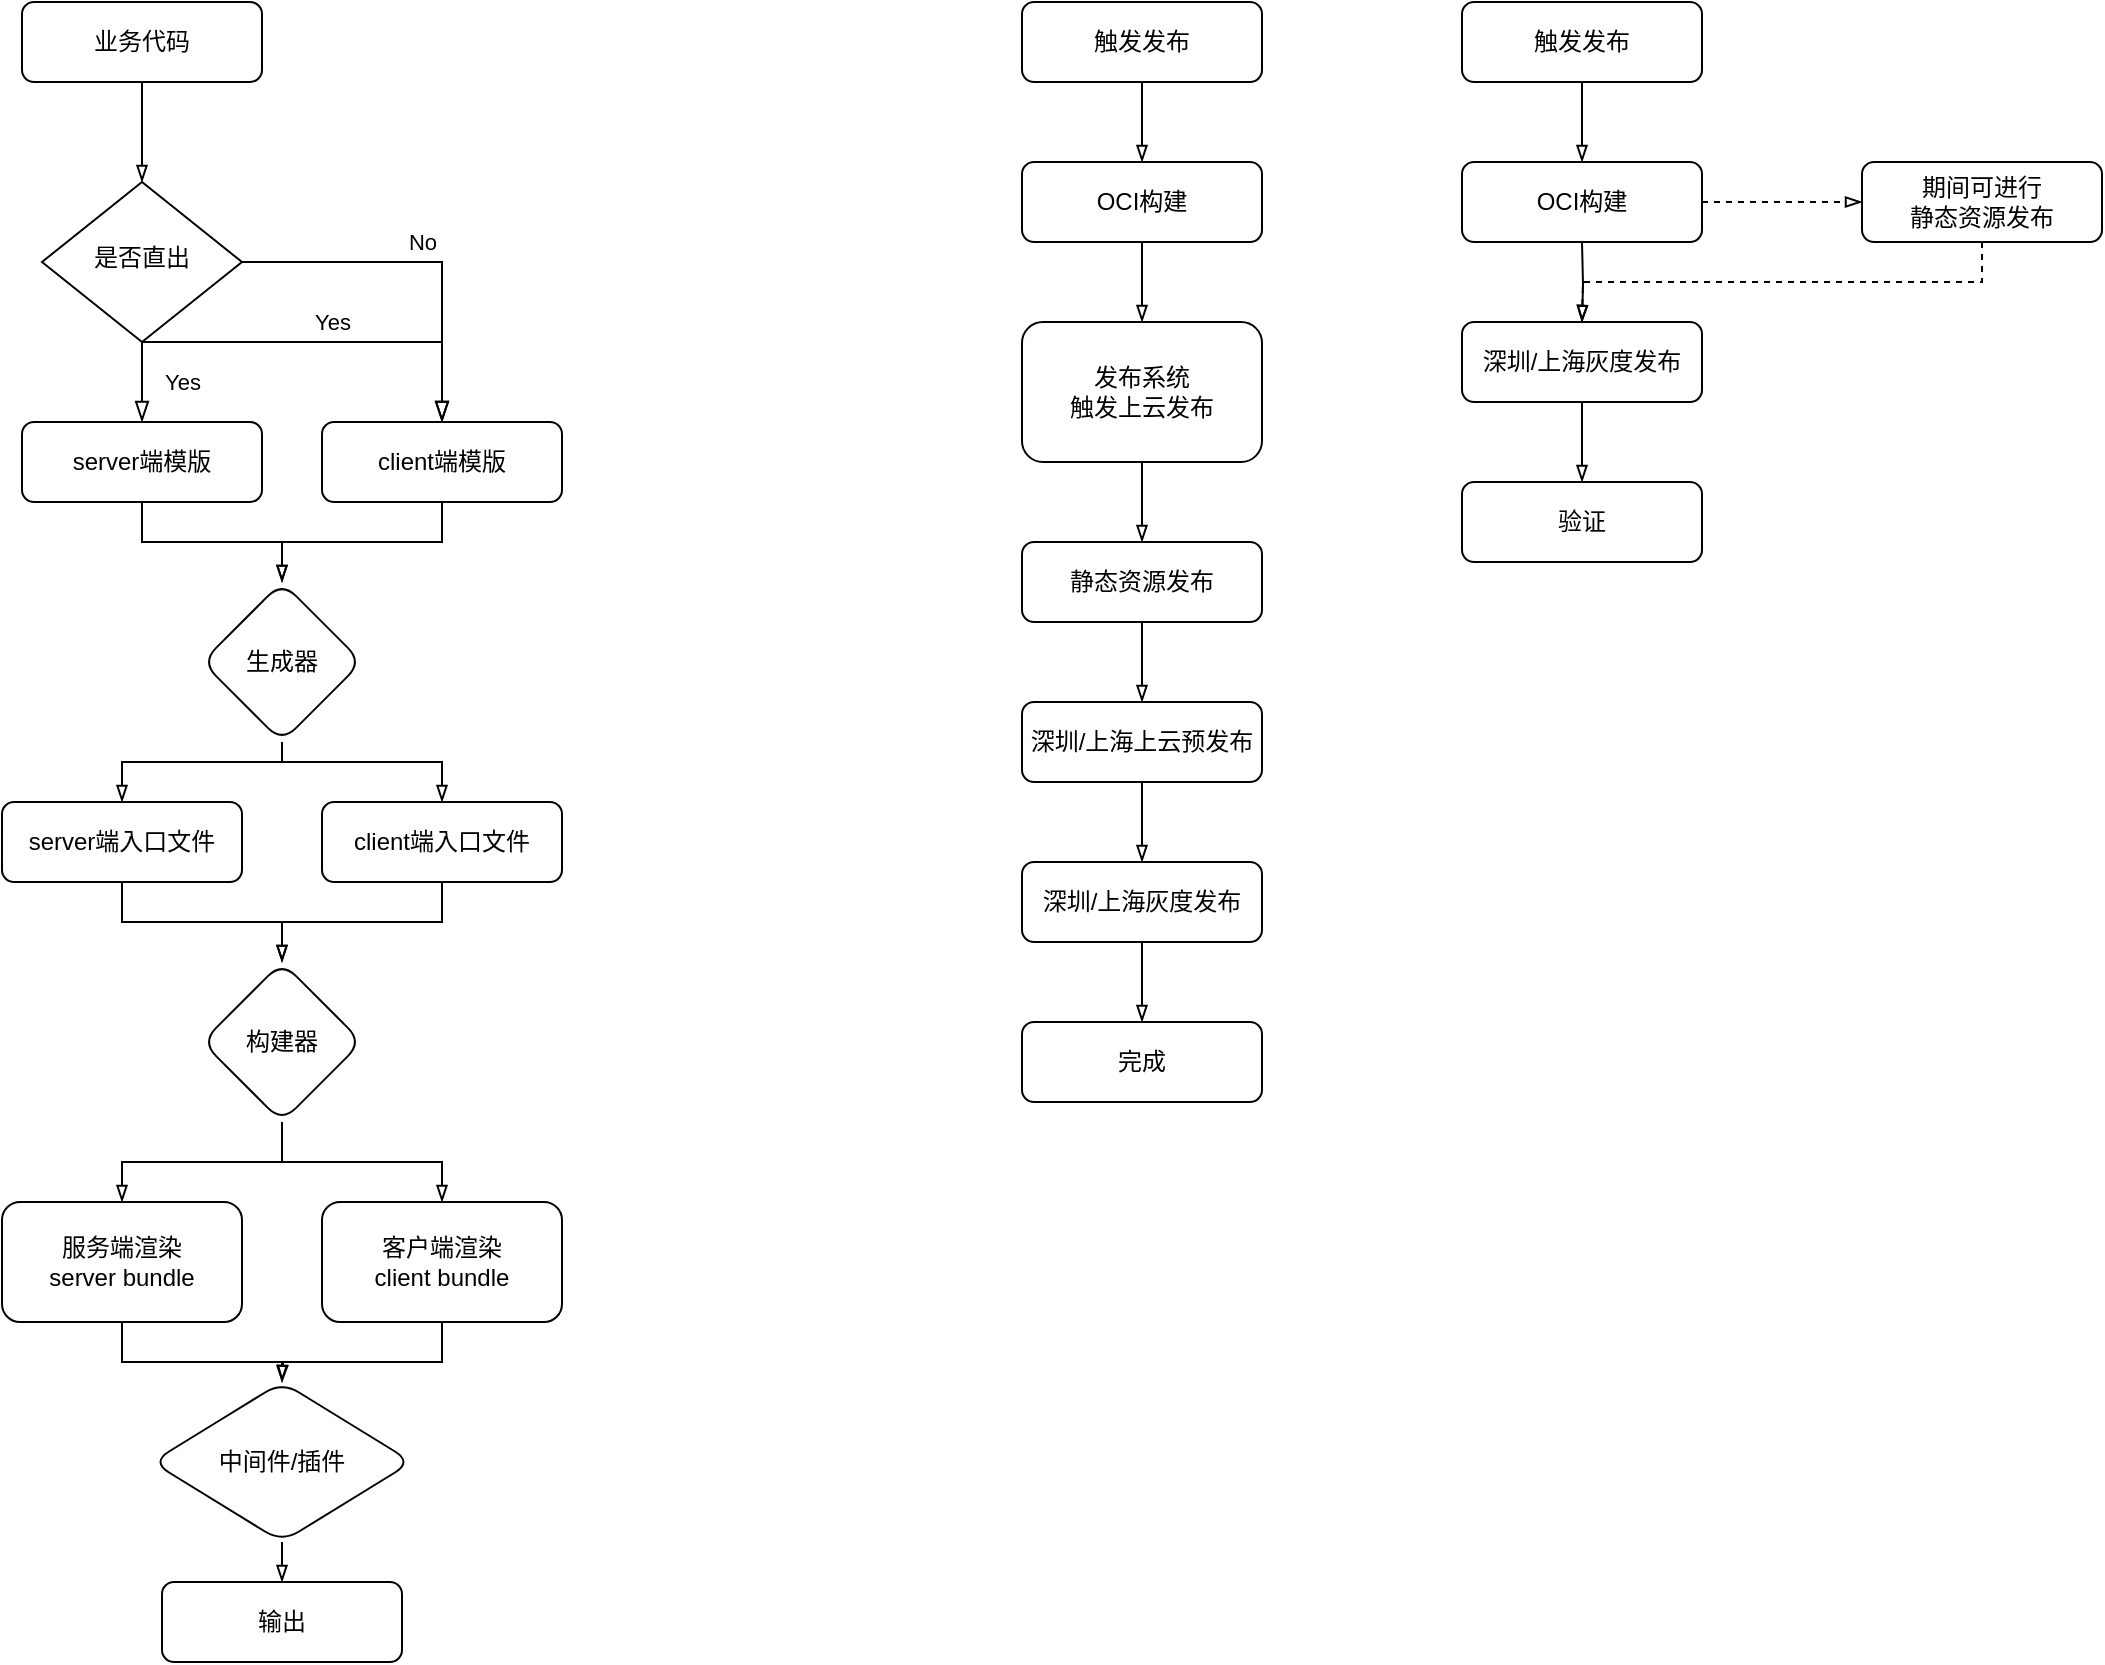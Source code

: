 <mxfile version="20.8.1" type="github">
  <diagram id="C5RBs43oDa-KdzZeNtuy" name="Page-1">
    <mxGraphModel dx="1380" dy="883" grid="1" gridSize="10" guides="1" tooltips="1" connect="1" arrows="1" fold="1" page="1" pageScale="1" pageWidth="827" pageHeight="1169" math="0" shadow="0">
      <root>
        <mxCell id="WIyWlLk6GJQsqaUBKTNV-0" />
        <mxCell id="WIyWlLk6GJQsqaUBKTNV-1" parent="WIyWlLk6GJQsqaUBKTNV-0" />
        <mxCell id="hp7awR136EcU53atFRj2-7" value="" style="edgeStyle=orthogonalEdgeStyle;rounded=0;orthogonalLoop=1;jettySize=auto;html=1;endArrow=blockThin;endFill=0;" edge="1" parent="WIyWlLk6GJQsqaUBKTNV-1" source="WIyWlLk6GJQsqaUBKTNV-3" target="WIyWlLk6GJQsqaUBKTNV-6">
          <mxGeometry relative="1" as="geometry" />
        </mxCell>
        <mxCell id="WIyWlLk6GJQsqaUBKTNV-3" value="业务代码" style="rounded=1;whiteSpace=wrap;html=1;fontSize=12;glass=0;strokeWidth=1;shadow=0;" parent="WIyWlLk6GJQsqaUBKTNV-1" vertex="1">
          <mxGeometry x="160" y="80" width="120" height="40" as="geometry" />
        </mxCell>
        <mxCell id="WIyWlLk6GJQsqaUBKTNV-4" value="Yes" style="rounded=0;html=1;jettySize=auto;orthogonalLoop=1;fontSize=11;endArrow=blockThin;endFill=0;endSize=8;strokeWidth=1;shadow=0;labelBackgroundColor=none;edgeStyle=orthogonalEdgeStyle;" parent="WIyWlLk6GJQsqaUBKTNV-1" source="WIyWlLk6GJQsqaUBKTNV-6" edge="1">
          <mxGeometry y="20" relative="1" as="geometry">
            <mxPoint as="offset" />
            <mxPoint x="220" y="290" as="targetPoint" />
          </mxGeometry>
        </mxCell>
        <mxCell id="WIyWlLk6GJQsqaUBKTNV-5" value="No" style="edgeStyle=orthogonalEdgeStyle;rounded=0;html=1;jettySize=auto;orthogonalLoop=1;fontSize=11;endArrow=blockThin;endFill=0;endSize=8;strokeWidth=1;shadow=0;labelBackgroundColor=none;" parent="WIyWlLk6GJQsqaUBKTNV-1" source="WIyWlLk6GJQsqaUBKTNV-6" target="WIyWlLk6GJQsqaUBKTNV-7" edge="1">
          <mxGeometry y="10" relative="1" as="geometry">
            <mxPoint as="offset" />
          </mxGeometry>
        </mxCell>
        <mxCell id="WIyWlLk6GJQsqaUBKTNV-6" value="是否直出" style="rhombus;whiteSpace=wrap;html=1;shadow=0;fontFamily=Helvetica;fontSize=12;align=center;strokeWidth=1;spacing=6;spacingTop=-4;" parent="WIyWlLk6GJQsqaUBKTNV-1" vertex="1">
          <mxGeometry x="170" y="170" width="100" height="80" as="geometry" />
        </mxCell>
        <mxCell id="hp7awR136EcU53atFRj2-22" style="edgeStyle=orthogonalEdgeStyle;rounded=0;orthogonalLoop=1;jettySize=auto;html=1;exitX=0.5;exitY=1;exitDx=0;exitDy=0;entryX=0.5;entryY=0;entryDx=0;entryDy=0;endArrow=blockThin;endFill=0;" edge="1" parent="WIyWlLk6GJQsqaUBKTNV-1" source="WIyWlLk6GJQsqaUBKTNV-7" target="hp7awR136EcU53atFRj2-20">
          <mxGeometry relative="1" as="geometry">
            <Array as="points">
              <mxPoint x="370" y="350" />
              <mxPoint x="290" y="350" />
            </Array>
          </mxGeometry>
        </mxCell>
        <mxCell id="WIyWlLk6GJQsqaUBKTNV-7" value="client端模版" style="rounded=1;whiteSpace=wrap;html=1;fontSize=12;glass=0;strokeWidth=1;shadow=0;" parent="WIyWlLk6GJQsqaUBKTNV-1" vertex="1">
          <mxGeometry x="310" y="290" width="120" height="40" as="geometry" />
        </mxCell>
        <mxCell id="hp7awR136EcU53atFRj2-21" value="" style="edgeStyle=orthogonalEdgeStyle;rounded=0;orthogonalLoop=1;jettySize=auto;html=1;endArrow=blockThin;endFill=0;" edge="1" parent="WIyWlLk6GJQsqaUBKTNV-1" source="hp7awR136EcU53atFRj2-1" target="hp7awR136EcU53atFRj2-20">
          <mxGeometry relative="1" as="geometry" />
        </mxCell>
        <mxCell id="hp7awR136EcU53atFRj2-1" value="server端模版" style="rounded=1;whiteSpace=wrap;html=1;fontSize=12;glass=0;strokeWidth=1;shadow=0;" vertex="1" parent="WIyWlLk6GJQsqaUBKTNV-1">
          <mxGeometry x="160" y="290" width="120" height="40" as="geometry" />
        </mxCell>
        <mxCell id="hp7awR136EcU53atFRj2-2" style="edgeStyle=orthogonalEdgeStyle;rounded=0;orthogonalLoop=1;jettySize=auto;html=1;exitX=0.5;exitY=1;exitDx=0;exitDy=0;" edge="1" parent="WIyWlLk6GJQsqaUBKTNV-1" source="WIyWlLk6GJQsqaUBKTNV-6" target="WIyWlLk6GJQsqaUBKTNV-6">
          <mxGeometry relative="1" as="geometry" />
        </mxCell>
        <mxCell id="hp7awR136EcU53atFRj2-4" value="Yes" style="edgeStyle=orthogonalEdgeStyle;rounded=0;html=1;jettySize=auto;orthogonalLoop=1;fontSize=11;endArrow=blockThin;endFill=0;endSize=8;strokeWidth=1;shadow=0;labelBackgroundColor=none;exitX=0.5;exitY=1;exitDx=0;exitDy=0;entryX=0.5;entryY=0;entryDx=0;entryDy=0;" edge="1" parent="WIyWlLk6GJQsqaUBKTNV-1" source="WIyWlLk6GJQsqaUBKTNV-6" target="WIyWlLk6GJQsqaUBKTNV-7">
          <mxGeometry y="10" relative="1" as="geometry">
            <mxPoint as="offset" />
            <mxPoint x="280" y="220" as="sourcePoint" />
            <mxPoint x="380" y="280" as="targetPoint" />
            <Array as="points">
              <mxPoint x="370" y="250" />
            </Array>
          </mxGeometry>
        </mxCell>
        <mxCell id="hp7awR136EcU53atFRj2-15" value="" style="edgeStyle=orthogonalEdgeStyle;rounded=0;orthogonalLoop=1;jettySize=auto;html=1;endArrow=blockThin;endFill=0;" edge="1" parent="WIyWlLk6GJQsqaUBKTNV-1" source="hp7awR136EcU53atFRj2-8">
          <mxGeometry x="0.5" y="30" relative="1" as="geometry">
            <mxPoint x="290" y="560" as="targetPoint" />
            <Array as="points">
              <mxPoint x="370" y="540" />
              <mxPoint x="290" y="540" />
            </Array>
            <mxPoint as="offset" />
          </mxGeometry>
        </mxCell>
        <mxCell id="hp7awR136EcU53atFRj2-8" value="client端入口文件" style="rounded=1;whiteSpace=wrap;html=1;fontSize=12;glass=0;strokeWidth=1;shadow=0;" vertex="1" parent="WIyWlLk6GJQsqaUBKTNV-1">
          <mxGeometry x="310" y="480" width="120" height="40" as="geometry" />
        </mxCell>
        <mxCell id="hp7awR136EcU53atFRj2-13" value="" style="edgeStyle=orthogonalEdgeStyle;rounded=0;orthogonalLoop=1;jettySize=auto;html=1;endArrow=blockThin;endFill=0;" edge="1" parent="WIyWlLk6GJQsqaUBKTNV-1" source="hp7awR136EcU53atFRj2-10" target="hp7awR136EcU53atFRj2-12">
          <mxGeometry relative="1" as="geometry" />
        </mxCell>
        <mxCell id="hp7awR136EcU53atFRj2-10" value="server端入口文件" style="rounded=1;whiteSpace=wrap;html=1;fontSize=12;glass=0;strokeWidth=1;shadow=0;" vertex="1" parent="WIyWlLk6GJQsqaUBKTNV-1">
          <mxGeometry x="150" y="480" width="120" height="40" as="geometry" />
        </mxCell>
        <mxCell id="hp7awR136EcU53atFRj2-17" value="" style="edgeStyle=orthogonalEdgeStyle;rounded=0;orthogonalLoop=1;jettySize=auto;html=1;endArrow=blockThin;endFill=0;" edge="1" parent="WIyWlLk6GJQsqaUBKTNV-1" source="hp7awR136EcU53atFRj2-12" target="hp7awR136EcU53atFRj2-16">
          <mxGeometry relative="1" as="geometry" />
        </mxCell>
        <mxCell id="hp7awR136EcU53atFRj2-19" style="edgeStyle=orthogonalEdgeStyle;rounded=0;orthogonalLoop=1;jettySize=auto;html=1;entryX=0.5;entryY=0;entryDx=0;entryDy=0;endArrow=blockThin;endFill=0;" edge="1" parent="WIyWlLk6GJQsqaUBKTNV-1" source="hp7awR136EcU53atFRj2-12" target="hp7awR136EcU53atFRj2-18">
          <mxGeometry relative="1" as="geometry" />
        </mxCell>
        <mxCell id="hp7awR136EcU53atFRj2-12" value="构建器" style="rhombus;whiteSpace=wrap;html=1;rounded=1;glass=0;strokeWidth=1;shadow=0;" vertex="1" parent="WIyWlLk6GJQsqaUBKTNV-1">
          <mxGeometry x="250" y="560" width="80" height="80" as="geometry" />
        </mxCell>
        <mxCell id="hp7awR136EcU53atFRj2-26" value="" style="edgeStyle=orthogonalEdgeStyle;rounded=0;orthogonalLoop=1;jettySize=auto;html=1;endArrow=blockThin;endFill=0;" edge="1" parent="WIyWlLk6GJQsqaUBKTNV-1" source="hp7awR136EcU53atFRj2-16" target="hp7awR136EcU53atFRj2-25">
          <mxGeometry relative="1" as="geometry" />
        </mxCell>
        <mxCell id="hp7awR136EcU53atFRj2-16" value="服务端渲染&lt;br&gt;server bundle" style="whiteSpace=wrap;html=1;rounded=1;glass=0;strokeWidth=1;shadow=0;" vertex="1" parent="WIyWlLk6GJQsqaUBKTNV-1">
          <mxGeometry x="150" y="680" width="120" height="60" as="geometry" />
        </mxCell>
        <mxCell id="hp7awR136EcU53atFRj2-27" style="edgeStyle=orthogonalEdgeStyle;rounded=0;orthogonalLoop=1;jettySize=auto;html=1;exitX=0.5;exitY=1;exitDx=0;exitDy=0;endArrow=blockThin;endFill=0;" edge="1" parent="WIyWlLk6GJQsqaUBKTNV-1" source="hp7awR136EcU53atFRj2-18">
          <mxGeometry relative="1" as="geometry">
            <mxPoint x="290" y="770" as="targetPoint" />
          </mxGeometry>
        </mxCell>
        <mxCell id="hp7awR136EcU53atFRj2-18" value="客户端渲染&lt;br&gt;client bundle" style="whiteSpace=wrap;html=1;rounded=1;glass=0;strokeWidth=1;shadow=0;" vertex="1" parent="WIyWlLk6GJQsqaUBKTNV-1">
          <mxGeometry x="310" y="680" width="120" height="60" as="geometry" />
        </mxCell>
        <mxCell id="hp7awR136EcU53atFRj2-23" style="edgeStyle=orthogonalEdgeStyle;rounded=0;orthogonalLoop=1;jettySize=auto;html=1;exitX=0.5;exitY=1;exitDx=0;exitDy=0;entryX=0.5;entryY=0;entryDx=0;entryDy=0;endArrow=blockThin;endFill=0;" edge="1" parent="WIyWlLk6GJQsqaUBKTNV-1" source="hp7awR136EcU53atFRj2-20" target="hp7awR136EcU53atFRj2-10">
          <mxGeometry relative="1" as="geometry">
            <Array as="points">
              <mxPoint x="290" y="460" />
              <mxPoint x="210" y="460" />
            </Array>
          </mxGeometry>
        </mxCell>
        <mxCell id="hp7awR136EcU53atFRj2-24" style="edgeStyle=orthogonalEdgeStyle;rounded=0;orthogonalLoop=1;jettySize=auto;html=1;exitX=0.5;exitY=1;exitDx=0;exitDy=0;entryX=0.5;entryY=0;entryDx=0;entryDy=0;endArrow=blockThin;endFill=0;" edge="1" parent="WIyWlLk6GJQsqaUBKTNV-1" source="hp7awR136EcU53atFRj2-20" target="hp7awR136EcU53atFRj2-8">
          <mxGeometry relative="1" as="geometry">
            <Array as="points">
              <mxPoint x="290" y="460" />
              <mxPoint x="370" y="460" />
            </Array>
          </mxGeometry>
        </mxCell>
        <mxCell id="hp7awR136EcU53atFRj2-20" value="生成器" style="rhombus;whiteSpace=wrap;html=1;rounded=1;glass=0;strokeWidth=1;shadow=0;" vertex="1" parent="WIyWlLk6GJQsqaUBKTNV-1">
          <mxGeometry x="250" y="370" width="80" height="80" as="geometry" />
        </mxCell>
        <mxCell id="hp7awR136EcU53atFRj2-29" style="edgeStyle=orthogonalEdgeStyle;rounded=0;orthogonalLoop=1;jettySize=auto;html=1;exitX=0.5;exitY=1;exitDx=0;exitDy=0;entryX=0.5;entryY=0;entryDx=0;entryDy=0;endArrow=blockThin;endFill=0;" edge="1" parent="WIyWlLk6GJQsqaUBKTNV-1" source="hp7awR136EcU53atFRj2-25" target="hp7awR136EcU53atFRj2-28">
          <mxGeometry relative="1" as="geometry" />
        </mxCell>
        <mxCell id="hp7awR136EcU53atFRj2-25" value="中间件/插件" style="rhombus;whiteSpace=wrap;html=1;rounded=1;glass=0;strokeWidth=1;shadow=0;" vertex="1" parent="WIyWlLk6GJQsqaUBKTNV-1">
          <mxGeometry x="225" y="770" width="130" height="80" as="geometry" />
        </mxCell>
        <mxCell id="hp7awR136EcU53atFRj2-28" value="输出" style="whiteSpace=wrap;html=1;rounded=1;glass=0;strokeWidth=1;shadow=0;" vertex="1" parent="WIyWlLk6GJQsqaUBKTNV-1">
          <mxGeometry x="230" y="870" width="120" height="40" as="geometry" />
        </mxCell>
        <mxCell id="hp7awR136EcU53atFRj2-33" value="" style="edgeStyle=orthogonalEdgeStyle;rounded=0;orthogonalLoop=1;jettySize=auto;html=1;endArrow=blockThin;endFill=0;" edge="1" parent="WIyWlLk6GJQsqaUBKTNV-1" source="hp7awR136EcU53atFRj2-31" target="hp7awR136EcU53atFRj2-32">
          <mxGeometry relative="1" as="geometry" />
        </mxCell>
        <mxCell id="hp7awR136EcU53atFRj2-31" value="触发发布" style="rounded=1;whiteSpace=wrap;html=1;fontSize=12;glass=0;strokeWidth=1;shadow=0;" vertex="1" parent="WIyWlLk6GJQsqaUBKTNV-1">
          <mxGeometry x="660" y="80" width="120" height="40" as="geometry" />
        </mxCell>
        <mxCell id="hp7awR136EcU53atFRj2-35" value="" style="edgeStyle=orthogonalEdgeStyle;rounded=0;orthogonalLoop=1;jettySize=auto;html=1;endArrow=blockThin;endFill=0;" edge="1" parent="WIyWlLk6GJQsqaUBKTNV-1" source="hp7awR136EcU53atFRj2-32" target="hp7awR136EcU53atFRj2-34">
          <mxGeometry relative="1" as="geometry" />
        </mxCell>
        <mxCell id="hp7awR136EcU53atFRj2-32" value="OCI构建" style="rounded=1;whiteSpace=wrap;html=1;fontSize=12;glass=0;strokeWidth=1;shadow=0;" vertex="1" parent="WIyWlLk6GJQsqaUBKTNV-1">
          <mxGeometry x="660" y="160" width="120" height="40" as="geometry" />
        </mxCell>
        <mxCell id="hp7awR136EcU53atFRj2-37" value="" style="edgeStyle=orthogonalEdgeStyle;rounded=0;orthogonalLoop=1;jettySize=auto;html=1;endArrow=blockThin;endFill=0;" edge="1" parent="WIyWlLk6GJQsqaUBKTNV-1" source="hp7awR136EcU53atFRj2-34">
          <mxGeometry relative="1" as="geometry">
            <mxPoint x="720" y="350" as="targetPoint" />
          </mxGeometry>
        </mxCell>
        <mxCell id="hp7awR136EcU53atFRj2-34" value="发布系统&lt;br&gt;触发上云发布" style="rounded=1;whiteSpace=wrap;html=1;fontSize=12;glass=0;strokeWidth=1;shadow=0;" vertex="1" parent="WIyWlLk6GJQsqaUBKTNV-1">
          <mxGeometry x="660" y="240" width="120" height="70" as="geometry" />
        </mxCell>
        <mxCell id="hp7awR136EcU53atFRj2-42" style="edgeStyle=orthogonalEdgeStyle;rounded=0;orthogonalLoop=1;jettySize=auto;html=1;exitX=0.5;exitY=1;exitDx=0;exitDy=0;entryX=0.5;entryY=0;entryDx=0;entryDy=0;endArrow=blockThin;endFill=0;" edge="1" parent="WIyWlLk6GJQsqaUBKTNV-1" source="hp7awR136EcU53atFRj2-40" target="hp7awR136EcU53atFRj2-41">
          <mxGeometry relative="1" as="geometry" />
        </mxCell>
        <mxCell id="hp7awR136EcU53atFRj2-40" value="静态资源发布" style="rounded=1;whiteSpace=wrap;html=1;fontSize=12;glass=0;strokeWidth=1;shadow=0;" vertex="1" parent="WIyWlLk6GJQsqaUBKTNV-1">
          <mxGeometry x="660" y="350" width="120" height="40" as="geometry" />
        </mxCell>
        <mxCell id="hp7awR136EcU53atFRj2-44" value="" style="edgeStyle=orthogonalEdgeStyle;rounded=0;orthogonalLoop=1;jettySize=auto;html=1;endArrow=blockThin;endFill=0;" edge="1" parent="WIyWlLk6GJQsqaUBKTNV-1" source="hp7awR136EcU53atFRj2-41" target="hp7awR136EcU53atFRj2-43">
          <mxGeometry relative="1" as="geometry" />
        </mxCell>
        <mxCell id="hp7awR136EcU53atFRj2-41" value="深圳/上海上云预发布" style="rounded=1;whiteSpace=wrap;html=1;fontSize=12;glass=0;strokeWidth=1;shadow=0;" vertex="1" parent="WIyWlLk6GJQsqaUBKTNV-1">
          <mxGeometry x="660" y="430" width="120" height="40" as="geometry" />
        </mxCell>
        <mxCell id="hp7awR136EcU53atFRj2-57" value="" style="edgeStyle=orthogonalEdgeStyle;rounded=0;orthogonalLoop=1;jettySize=auto;html=1;endArrow=blockThin;endFill=0;" edge="1" parent="WIyWlLk6GJQsqaUBKTNV-1" source="hp7awR136EcU53atFRj2-43" target="hp7awR136EcU53atFRj2-56">
          <mxGeometry relative="1" as="geometry" />
        </mxCell>
        <mxCell id="hp7awR136EcU53atFRj2-43" value="深圳/上海灰度发布" style="rounded=1;whiteSpace=wrap;html=1;fontSize=12;glass=0;strokeWidth=1;shadow=0;" vertex="1" parent="WIyWlLk6GJQsqaUBKTNV-1">
          <mxGeometry x="660" y="510" width="120" height="40" as="geometry" />
        </mxCell>
        <mxCell id="hp7awR136EcU53atFRj2-45" value="" style="edgeStyle=orthogonalEdgeStyle;rounded=0;orthogonalLoop=1;jettySize=auto;html=1;endArrow=blockThin;endFill=0;" edge="1" parent="WIyWlLk6GJQsqaUBKTNV-1" source="hp7awR136EcU53atFRj2-46" target="hp7awR136EcU53atFRj2-48">
          <mxGeometry relative="1" as="geometry" />
        </mxCell>
        <mxCell id="hp7awR136EcU53atFRj2-46" value="触发发布" style="rounded=1;whiteSpace=wrap;html=1;fontSize=12;glass=0;strokeWidth=1;shadow=0;" vertex="1" parent="WIyWlLk6GJQsqaUBKTNV-1">
          <mxGeometry x="880" y="80" width="120" height="40" as="geometry" />
        </mxCell>
        <mxCell id="hp7awR136EcU53atFRj2-61" value="" style="edgeStyle=orthogonalEdgeStyle;rounded=0;orthogonalLoop=1;jettySize=auto;html=1;endArrow=blockThin;endFill=0;dashed=1;" edge="1" parent="WIyWlLk6GJQsqaUBKTNV-1" source="hp7awR136EcU53atFRj2-48" target="hp7awR136EcU53atFRj2-60">
          <mxGeometry relative="1" as="geometry" />
        </mxCell>
        <mxCell id="hp7awR136EcU53atFRj2-48" value="OCI构建" style="rounded=1;whiteSpace=wrap;html=1;fontSize=12;glass=0;strokeWidth=1;shadow=0;" vertex="1" parent="WIyWlLk6GJQsqaUBKTNV-1">
          <mxGeometry x="880" y="160" width="120" height="40" as="geometry" />
        </mxCell>
        <mxCell id="hp7awR136EcU53atFRj2-51" style="edgeStyle=orthogonalEdgeStyle;rounded=0;orthogonalLoop=1;jettySize=auto;html=1;exitX=0.5;exitY=1;exitDx=0;exitDy=0;entryX=0.5;entryY=0;entryDx=0;entryDy=0;endArrow=blockThin;endFill=0;" edge="1" parent="WIyWlLk6GJQsqaUBKTNV-1" target="hp7awR136EcU53atFRj2-54">
          <mxGeometry relative="1" as="geometry">
            <mxPoint x="940" y="200" as="sourcePoint" />
          </mxGeometry>
        </mxCell>
        <mxCell id="hp7awR136EcU53atFRj2-53" value="" style="edgeStyle=orthogonalEdgeStyle;rounded=0;orthogonalLoop=1;jettySize=auto;html=1;endArrow=blockThin;endFill=0;" edge="1" parent="WIyWlLk6GJQsqaUBKTNV-1" source="hp7awR136EcU53atFRj2-54" target="hp7awR136EcU53atFRj2-55">
          <mxGeometry relative="1" as="geometry" />
        </mxCell>
        <mxCell id="hp7awR136EcU53atFRj2-54" value="深圳/上海灰度发布" style="rounded=1;whiteSpace=wrap;html=1;fontSize=12;glass=0;strokeWidth=1;shadow=0;" vertex="1" parent="WIyWlLk6GJQsqaUBKTNV-1">
          <mxGeometry x="880" y="240" width="120" height="40" as="geometry" />
        </mxCell>
        <mxCell id="hp7awR136EcU53atFRj2-55" value="验证" style="rounded=1;whiteSpace=wrap;html=1;fontSize=12;glass=0;strokeWidth=1;shadow=0;" vertex="1" parent="WIyWlLk6GJQsqaUBKTNV-1">
          <mxGeometry x="880" y="320" width="120" height="40" as="geometry" />
        </mxCell>
        <mxCell id="hp7awR136EcU53atFRj2-56" value="完成" style="rounded=1;whiteSpace=wrap;html=1;fontSize=12;glass=0;strokeWidth=1;shadow=0;" vertex="1" parent="WIyWlLk6GJQsqaUBKTNV-1">
          <mxGeometry x="660" y="590" width="120" height="40" as="geometry" />
        </mxCell>
        <mxCell id="hp7awR136EcU53atFRj2-62" style="edgeStyle=orthogonalEdgeStyle;rounded=0;orthogonalLoop=1;jettySize=auto;html=1;exitX=0.5;exitY=1;exitDx=0;exitDy=0;endArrow=blockThin;endFill=0;dashed=1;" edge="1" parent="WIyWlLk6GJQsqaUBKTNV-1" source="hp7awR136EcU53atFRj2-60">
          <mxGeometry relative="1" as="geometry">
            <mxPoint x="940" y="240" as="targetPoint" />
          </mxGeometry>
        </mxCell>
        <mxCell id="hp7awR136EcU53atFRj2-60" value="期间可进行&lt;br&gt;静态资源发布" style="rounded=1;whiteSpace=wrap;html=1;fontSize=12;glass=0;strokeWidth=1;shadow=0;" vertex="1" parent="WIyWlLk6GJQsqaUBKTNV-1">
          <mxGeometry x="1080" y="160" width="120" height="40" as="geometry" />
        </mxCell>
      </root>
    </mxGraphModel>
  </diagram>
</mxfile>
